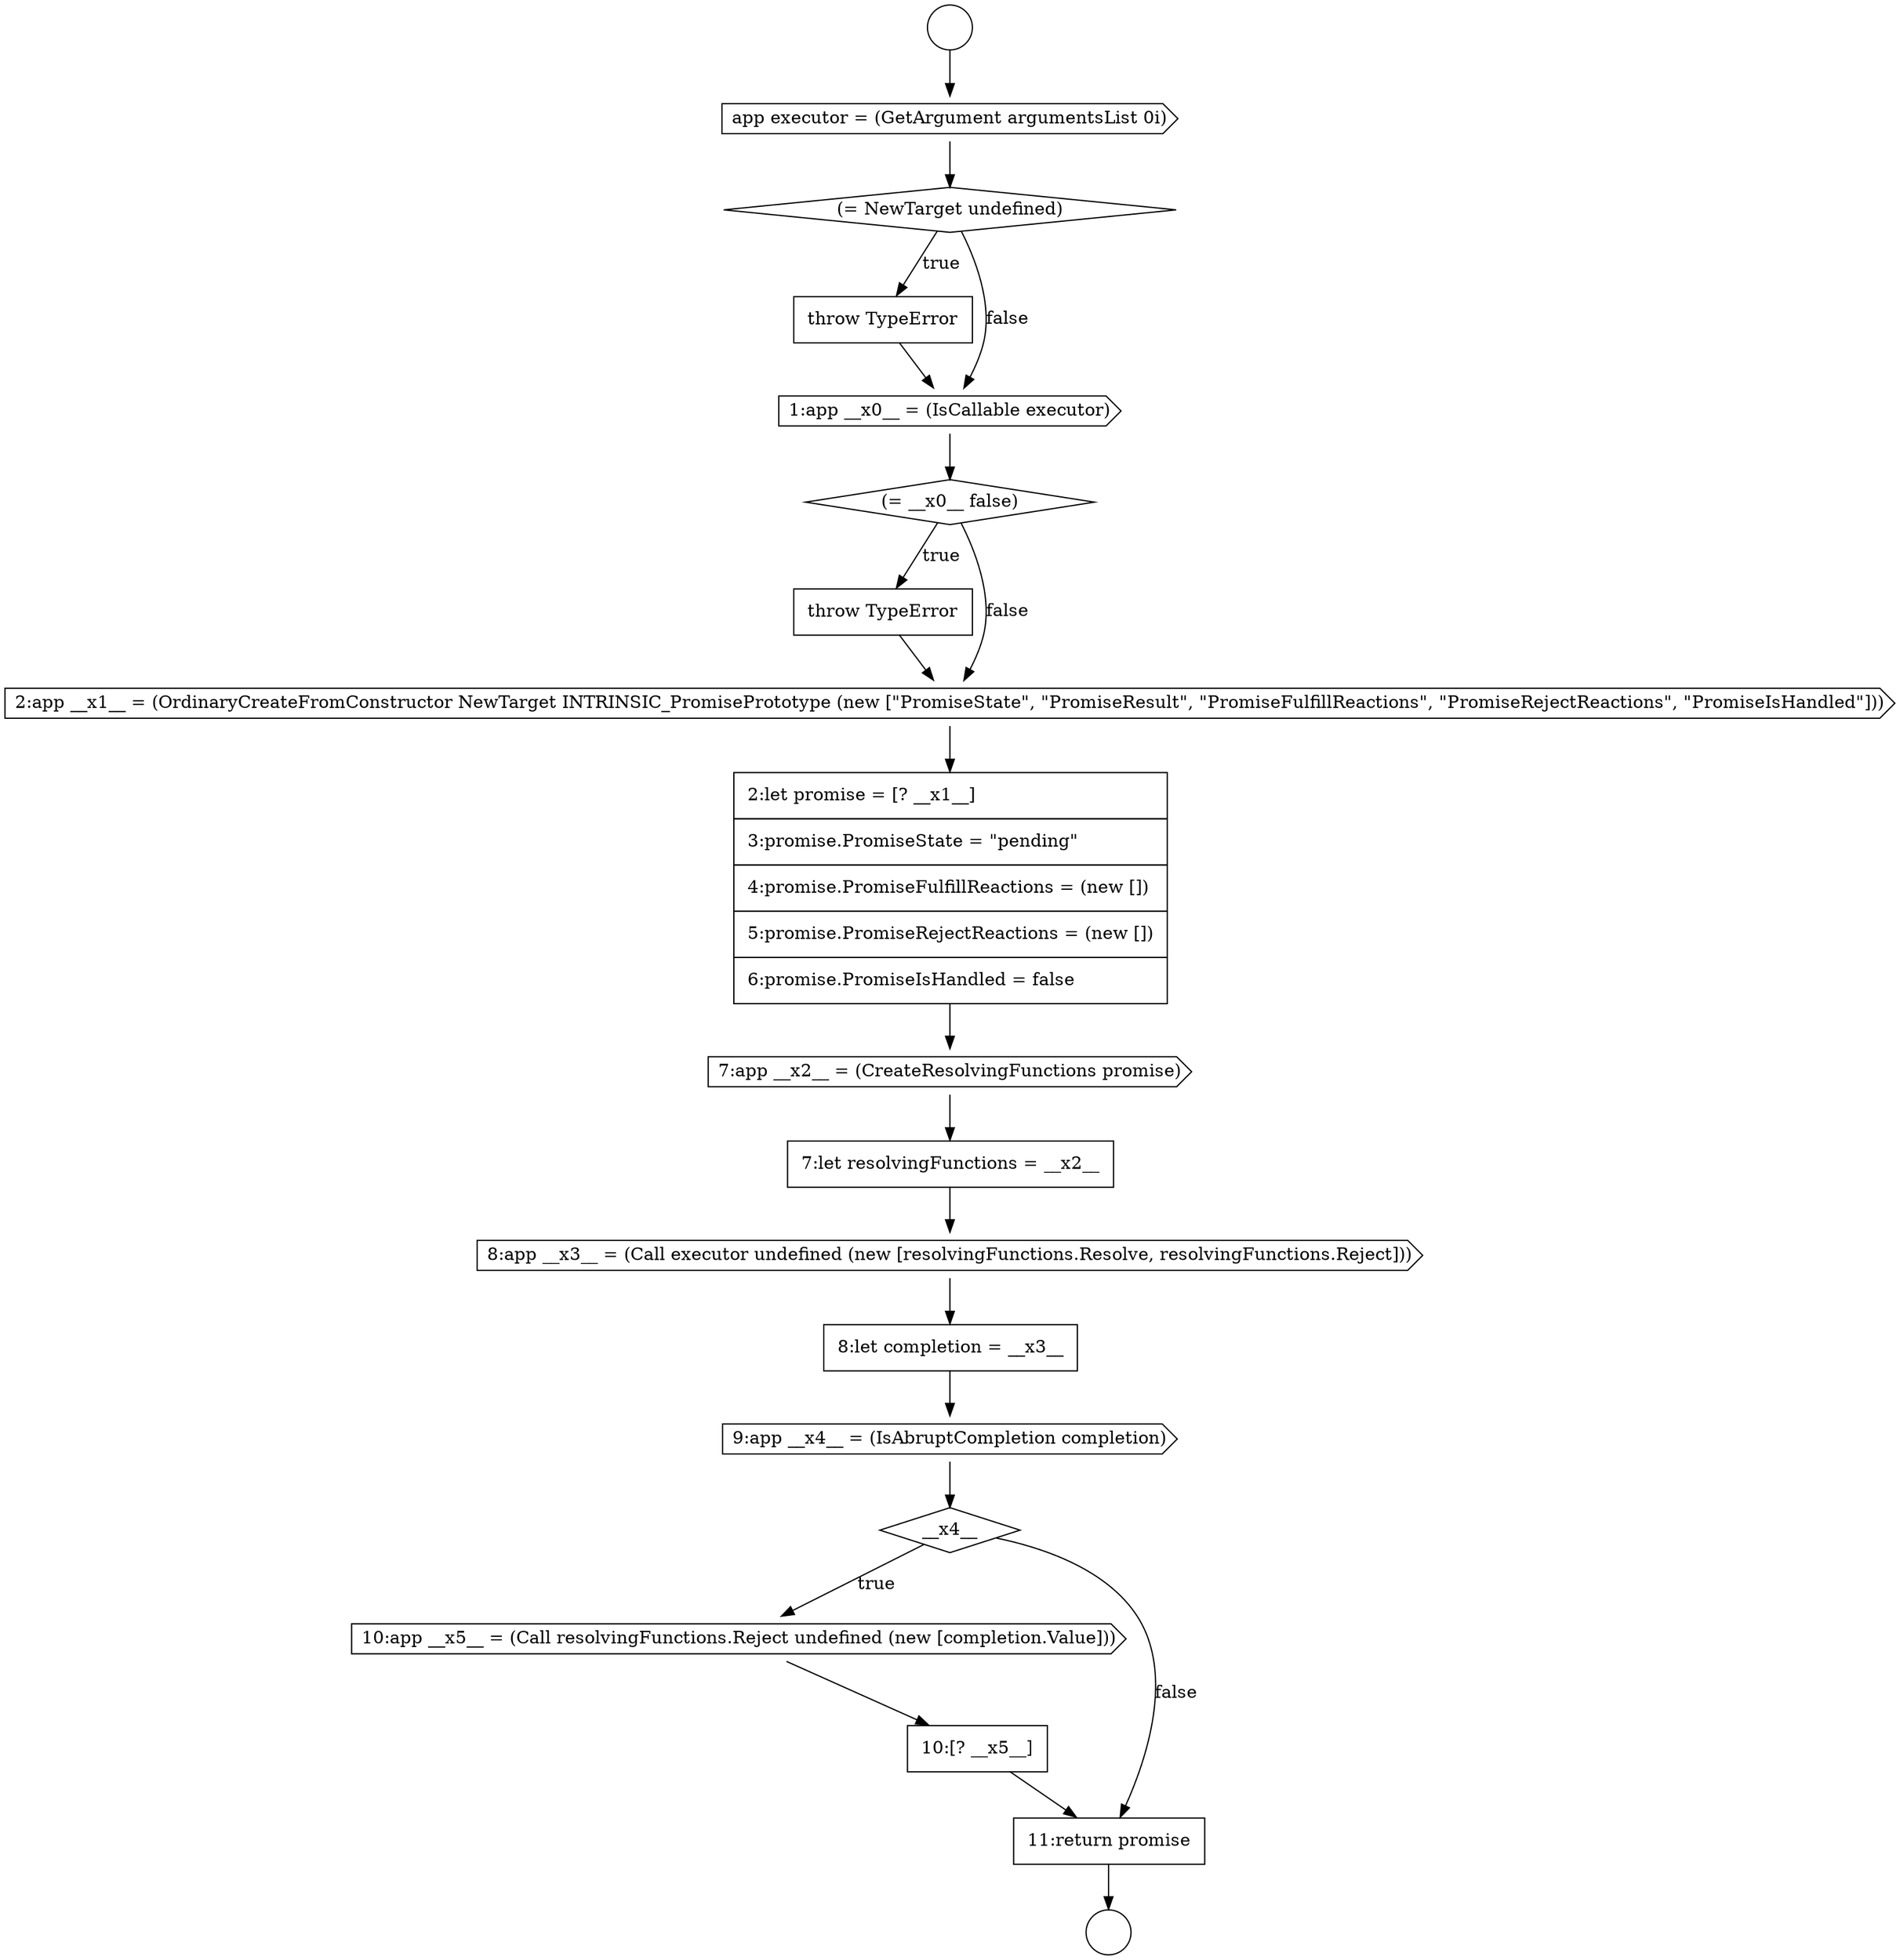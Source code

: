 digraph {
  node16501 [shape=cds, label=<<font color="black">10:app __x5__ = (Call resolvingFunctions.Reject undefined (new [completion.Value]))</font>> color="black" fillcolor="white" style=filled]
  node16498 [shape=none, margin=0, label=<<font color="black">
    <table border="0" cellborder="1" cellspacing="0" cellpadding="10">
      <tr><td align="left">8:let completion = __x3__</td></tr>
    </table>
  </font>> color="black" fillcolor="white" style=filled]
  node16495 [shape=cds, label=<<font color="black">7:app __x2__ = (CreateResolvingFunctions promise)</font>> color="black" fillcolor="white" style=filled]
  node16487 [shape=cds, label=<<font color="black">app executor = (GetArgument argumentsList 0i)</font>> color="black" fillcolor="white" style=filled]
  node16497 [shape=cds, label=<<font color="black">8:app __x3__ = (Call executor undefined (new [resolvingFunctions.Resolve, resolvingFunctions.Reject]))</font>> color="black" fillcolor="white" style=filled]
  node16492 [shape=none, margin=0, label=<<font color="black">
    <table border="0" cellborder="1" cellspacing="0" cellpadding="10">
      <tr><td align="left">throw TypeError</td></tr>
    </table>
  </font>> color="black" fillcolor="white" style=filled]
  node16496 [shape=none, margin=0, label=<<font color="black">
    <table border="0" cellborder="1" cellspacing="0" cellpadding="10">
      <tr><td align="left">7:let resolvingFunctions = __x2__</td></tr>
    </table>
  </font>> color="black" fillcolor="white" style=filled]
  node16486 [shape=circle label=" " color="black" fillcolor="white" style=filled]
  node16493 [shape=cds, label=<<font color="black">2:app __x1__ = (OrdinaryCreateFromConstructor NewTarget INTRINSIC_PromisePrototype (new [&quot;PromiseState&quot;, &quot;PromiseResult&quot;, &quot;PromiseFulfillReactions&quot;, &quot;PromiseRejectReactions&quot;, &quot;PromiseIsHandled&quot;]))</font>> color="black" fillcolor="white" style=filled]
  node16489 [shape=none, margin=0, label=<<font color="black">
    <table border="0" cellborder="1" cellspacing="0" cellpadding="10">
      <tr><td align="left">throw TypeError</td></tr>
    </table>
  </font>> color="black" fillcolor="white" style=filled]
  node16499 [shape=cds, label=<<font color="black">9:app __x4__ = (IsAbruptCompletion completion)</font>> color="black" fillcolor="white" style=filled]
  node16494 [shape=none, margin=0, label=<<font color="black">
    <table border="0" cellborder="1" cellspacing="0" cellpadding="10">
      <tr><td align="left">2:let promise = [? __x1__]</td></tr>
      <tr><td align="left">3:promise.PromiseState = &quot;pending&quot;</td></tr>
      <tr><td align="left">4:promise.PromiseFulfillReactions = (new [])</td></tr>
      <tr><td align="left">5:promise.PromiseRejectReactions = (new [])</td></tr>
      <tr><td align="left">6:promise.PromiseIsHandled = false</td></tr>
    </table>
  </font>> color="black" fillcolor="white" style=filled]
  node16490 [shape=cds, label=<<font color="black">1:app __x0__ = (IsCallable executor)</font>> color="black" fillcolor="white" style=filled]
  node16491 [shape=diamond, label=<<font color="black">(= __x0__ false)</font>> color="black" fillcolor="white" style=filled]
  node16488 [shape=diamond, label=<<font color="black">(= NewTarget undefined)</font>> color="black" fillcolor="white" style=filled]
  node16503 [shape=none, margin=0, label=<<font color="black">
    <table border="0" cellborder="1" cellspacing="0" cellpadding="10">
      <tr><td align="left">11:return promise</td></tr>
    </table>
  </font>> color="black" fillcolor="white" style=filled]
  node16500 [shape=diamond, label=<<font color="black">__x4__</font>> color="black" fillcolor="white" style=filled]
  node16485 [shape=circle label=" " color="black" fillcolor="white" style=filled]
  node16502 [shape=none, margin=0, label=<<font color="black">
    <table border="0" cellborder="1" cellspacing="0" cellpadding="10">
      <tr><td align="left">10:[? __x5__]</td></tr>
    </table>
  </font>> color="black" fillcolor="white" style=filled]
  node16490 -> node16491 [ color="black"]
  node16487 -> node16488 [ color="black"]
  node16485 -> node16487 [ color="black"]
  node16488 -> node16489 [label=<<font color="black">true</font>> color="black"]
  node16488 -> node16490 [label=<<font color="black">false</font>> color="black"]
  node16496 -> node16497 [ color="black"]
  node16503 -> node16486 [ color="black"]
  node16492 -> node16493 [ color="black"]
  node16495 -> node16496 [ color="black"]
  node16500 -> node16501 [label=<<font color="black">true</font>> color="black"]
  node16500 -> node16503 [label=<<font color="black">false</font>> color="black"]
  node16491 -> node16492 [label=<<font color="black">true</font>> color="black"]
  node16491 -> node16493 [label=<<font color="black">false</font>> color="black"]
  node16494 -> node16495 [ color="black"]
  node16499 -> node16500 [ color="black"]
  node16489 -> node16490 [ color="black"]
  node16502 -> node16503 [ color="black"]
  node16493 -> node16494 [ color="black"]
  node16498 -> node16499 [ color="black"]
  node16497 -> node16498 [ color="black"]
  node16501 -> node16502 [ color="black"]
}
